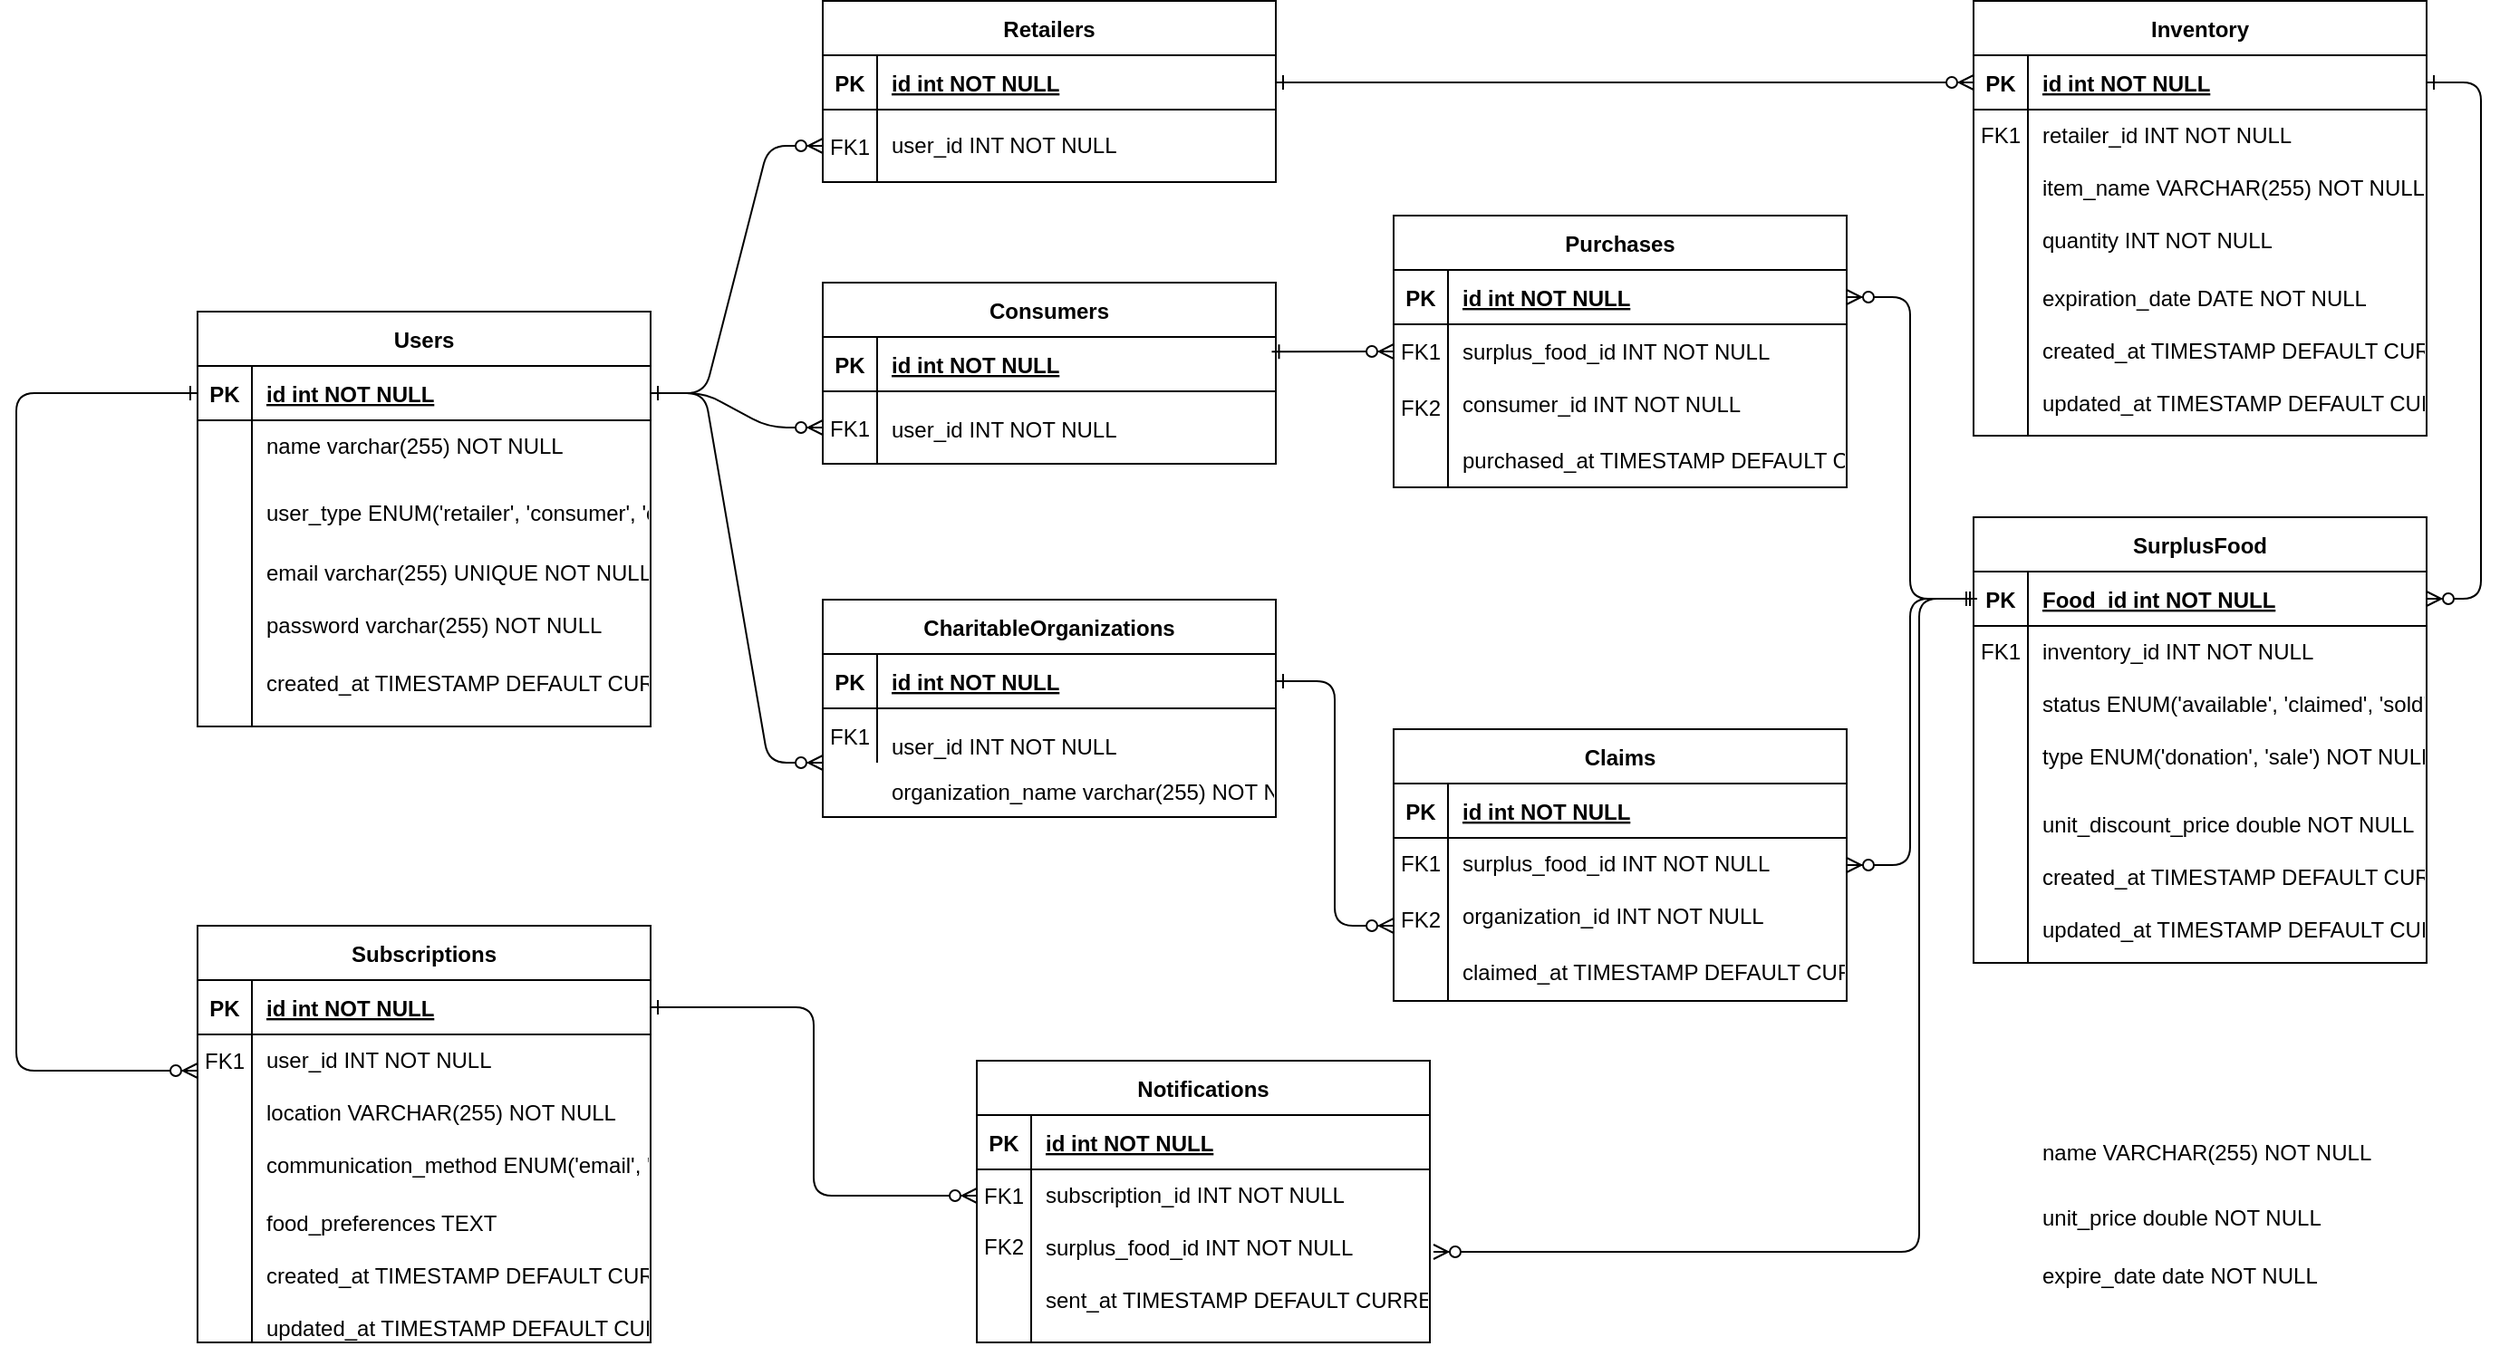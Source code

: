 <mxfile version="24.5.4" type="github">
  <diagram id="R2lEEEUBdFMjLlhIrx00" name="Page-1">
    <mxGraphModel dx="2524" dy="795" grid="1" gridSize="10" guides="1" tooltips="1" connect="1" arrows="1" fold="1" page="1" pageScale="1" pageWidth="850" pageHeight="1100" math="0" shadow="0" extFonts="Permanent Marker^https://fonts.googleapis.com/css?family=Permanent+Marker">
      <root>
        <mxCell id="0" />
        <mxCell id="1" parent="0" />
        <mxCell id="jz6JjWqyUClNuvNcX7Gg-1" value="Users" style="shape=table;startSize=30;container=1;collapsible=1;childLayout=tableLayout;fixedRows=1;rowLines=0;fontStyle=1;align=center;resizeLast=1;" parent="1" vertex="1">
          <mxGeometry x="60" y="411" width="250" height="229" as="geometry" />
        </mxCell>
        <mxCell id="jz6JjWqyUClNuvNcX7Gg-2" value="" style="shape=partialRectangle;collapsible=0;dropTarget=0;pointerEvents=0;fillColor=none;points=[[0,0.5],[1,0.5]];portConstraint=eastwest;top=0;left=0;right=0;bottom=1;" parent="jz6JjWqyUClNuvNcX7Gg-1" vertex="1">
          <mxGeometry y="30" width="250" height="30" as="geometry" />
        </mxCell>
        <mxCell id="jz6JjWqyUClNuvNcX7Gg-3" value="PK" style="shape=partialRectangle;overflow=hidden;connectable=0;fillColor=none;top=0;left=0;bottom=0;right=0;fontStyle=1;" parent="jz6JjWqyUClNuvNcX7Gg-2" vertex="1">
          <mxGeometry width="30" height="30" as="geometry">
            <mxRectangle width="30" height="30" as="alternateBounds" />
          </mxGeometry>
        </mxCell>
        <mxCell id="jz6JjWqyUClNuvNcX7Gg-4" value="id int NOT NULL " style="shape=partialRectangle;overflow=hidden;connectable=0;fillColor=none;top=0;left=0;bottom=0;right=0;align=left;spacingLeft=6;fontStyle=5;" parent="jz6JjWqyUClNuvNcX7Gg-2" vertex="1">
          <mxGeometry x="30" width="220" height="30" as="geometry">
            <mxRectangle width="220" height="30" as="alternateBounds" />
          </mxGeometry>
        </mxCell>
        <mxCell id="jz6JjWqyUClNuvNcX7Gg-5" value="" style="shape=partialRectangle;collapsible=0;dropTarget=0;pointerEvents=0;fillColor=none;points=[[0,0.5],[1,0.5]];portConstraint=eastwest;top=0;left=0;right=0;bottom=0;" parent="jz6JjWqyUClNuvNcX7Gg-1" vertex="1">
          <mxGeometry y="60" width="250" height="169" as="geometry" />
        </mxCell>
        <mxCell id="jz6JjWqyUClNuvNcX7Gg-6" value="" style="shape=partialRectangle;overflow=hidden;connectable=0;fillColor=none;top=0;left=0;bottom=0;right=0;" parent="jz6JjWqyUClNuvNcX7Gg-5" vertex="1">
          <mxGeometry width="30" height="169" as="geometry">
            <mxRectangle width="30" height="169" as="alternateBounds" />
          </mxGeometry>
        </mxCell>
        <mxCell id="jz6JjWqyUClNuvNcX7Gg-7" value="" style="shape=partialRectangle;overflow=hidden;connectable=0;fillColor=none;top=0;left=0;bottom=0;right=0;align=left;spacingLeft=6;" parent="jz6JjWqyUClNuvNcX7Gg-5" vertex="1">
          <mxGeometry x="30" width="220" height="169" as="geometry">
            <mxRectangle width="220" height="169" as="alternateBounds" />
          </mxGeometry>
        </mxCell>
        <mxCell id="jz6JjWqyUClNuvNcX7Gg-8" value="name varchar(255) NOT NULL" style="shape=partialRectangle;overflow=hidden;connectable=0;fillColor=none;top=0;left=0;bottom=0;right=0;align=left;spacingLeft=6;" parent="1" vertex="1">
          <mxGeometry x="90" y="470" width="220" height="29" as="geometry">
            <mxRectangle width="220" height="29" as="alternateBounds" />
          </mxGeometry>
        </mxCell>
        <mxCell id="jz6JjWqyUClNuvNcX7Gg-9" value="email varchar(255) UNIQUE NOT NULL" style="shape=partialRectangle;overflow=hidden;connectable=0;fillColor=none;top=0;left=0;bottom=0;right=0;align=left;spacingLeft=6;" parent="1" vertex="1">
          <mxGeometry x="90" y="540" width="220" height="29" as="geometry">
            <mxRectangle width="220" height="29" as="alternateBounds" />
          </mxGeometry>
        </mxCell>
        <mxCell id="jz6JjWqyUClNuvNcX7Gg-10" value="password varchar(255) NOT NULL" style="shape=partialRectangle;overflow=hidden;connectable=0;fillColor=none;top=0;left=0;bottom=0;right=0;align=left;spacingLeft=6;" parent="1" vertex="1">
          <mxGeometry x="90" y="569" width="220" height="29" as="geometry">
            <mxRectangle width="220" height="29" as="alternateBounds" />
          </mxGeometry>
        </mxCell>
        <mxCell id="jz6JjWqyUClNuvNcX7Gg-11" value="created_at TIMESTAMP DEFAULT CURRENT_TIMESTAMP" style="shape=partialRectangle;overflow=hidden;connectable=0;fillColor=none;top=0;left=0;bottom=0;right=0;align=left;spacingLeft=6;" parent="1" vertex="1">
          <mxGeometry x="90" y="601" width="220" height="29" as="geometry">
            <mxRectangle width="220" height="29" as="alternateBounds" />
          </mxGeometry>
        </mxCell>
        <mxCell id="jz6JjWqyUClNuvNcX7Gg-16" value="Retailers" style="shape=table;startSize=30;container=1;collapsible=1;childLayout=tableLayout;fixedRows=1;rowLines=0;fontStyle=1;align=center;resizeLast=1;" parent="1" vertex="1">
          <mxGeometry x="405" y="239.5" width="250" height="100" as="geometry" />
        </mxCell>
        <mxCell id="jz6JjWqyUClNuvNcX7Gg-17" value="" style="shape=partialRectangle;collapsible=0;dropTarget=0;pointerEvents=0;fillColor=none;points=[[0,0.5],[1,0.5]];portConstraint=eastwest;top=0;left=0;right=0;bottom=1;" parent="jz6JjWqyUClNuvNcX7Gg-16" vertex="1">
          <mxGeometry y="30" width="250" height="30" as="geometry" />
        </mxCell>
        <mxCell id="jz6JjWqyUClNuvNcX7Gg-18" value="PK" style="shape=partialRectangle;overflow=hidden;connectable=0;fillColor=none;top=0;left=0;bottom=0;right=0;fontStyle=1;" parent="jz6JjWqyUClNuvNcX7Gg-17" vertex="1">
          <mxGeometry width="30" height="30" as="geometry">
            <mxRectangle width="30" height="30" as="alternateBounds" />
          </mxGeometry>
        </mxCell>
        <mxCell id="jz6JjWqyUClNuvNcX7Gg-19" value="id int NOT NULL " style="shape=partialRectangle;overflow=hidden;connectable=0;fillColor=none;top=0;left=0;bottom=0;right=0;align=left;spacingLeft=6;fontStyle=5;" parent="jz6JjWqyUClNuvNcX7Gg-17" vertex="1">
          <mxGeometry x="30" width="220" height="30" as="geometry">
            <mxRectangle width="220" height="30" as="alternateBounds" />
          </mxGeometry>
        </mxCell>
        <mxCell id="jz6JjWqyUClNuvNcX7Gg-20" value="" style="shape=partialRectangle;collapsible=0;dropTarget=0;pointerEvents=0;fillColor=none;points=[[0,0.5],[1,0.5]];portConstraint=eastwest;top=0;left=0;right=0;bottom=0;" parent="jz6JjWqyUClNuvNcX7Gg-16" vertex="1">
          <mxGeometry y="60" width="250" height="40" as="geometry" />
        </mxCell>
        <mxCell id="jz6JjWqyUClNuvNcX7Gg-21" value="FK1" style="shape=partialRectangle;overflow=hidden;connectable=0;fillColor=none;top=0;left=0;bottom=0;right=0;" parent="jz6JjWqyUClNuvNcX7Gg-20" vertex="1">
          <mxGeometry width="30" height="40" as="geometry">
            <mxRectangle width="30" height="40" as="alternateBounds" />
          </mxGeometry>
        </mxCell>
        <mxCell id="jz6JjWqyUClNuvNcX7Gg-22" value="" style="shape=partialRectangle;overflow=hidden;connectable=0;fillColor=none;top=0;left=0;bottom=0;right=0;align=left;spacingLeft=6;" parent="jz6JjWqyUClNuvNcX7Gg-20" vertex="1">
          <mxGeometry x="30" width="220" height="40" as="geometry">
            <mxRectangle width="220" height="40" as="alternateBounds" />
          </mxGeometry>
        </mxCell>
        <mxCell id="jz6JjWqyUClNuvNcX7Gg-23" value="user_id INT NOT NULL" style="shape=partialRectangle;overflow=hidden;connectable=0;fillColor=none;top=0;left=0;bottom=0;right=0;align=left;spacingLeft=6;" parent="1" vertex="1">
          <mxGeometry x="435" y="304" width="220" height="29" as="geometry">
            <mxRectangle width="220" height="29" as="alternateBounds" />
          </mxGeometry>
        </mxCell>
        <mxCell id="jz6JjWqyUClNuvNcX7Gg-27" value="" style="edgeStyle=entityRelationEdgeStyle;endArrow=ERzeroToMany;startArrow=ERone;endFill=1;startFill=0;entryX=0;entryY=0.5;entryDx=0;entryDy=0;exitX=1;exitY=0.5;exitDx=0;exitDy=0;" parent="1" source="jz6JjWqyUClNuvNcX7Gg-2" target="jz6JjWqyUClNuvNcX7Gg-20" edge="1">
          <mxGeometry width="100" height="100" relative="1" as="geometry">
            <mxPoint x="310" y="459" as="sourcePoint" />
            <mxPoint x="390" y="500" as="targetPoint" />
          </mxGeometry>
        </mxCell>
        <mxCell id="jz6JjWqyUClNuvNcX7Gg-28" value="Consumers" style="shape=table;startSize=30;container=1;collapsible=1;childLayout=tableLayout;fixedRows=1;rowLines=0;fontStyle=1;align=center;resizeLast=1;" parent="1" vertex="1">
          <mxGeometry x="405" y="395" width="250" height="100" as="geometry" />
        </mxCell>
        <mxCell id="jz6JjWqyUClNuvNcX7Gg-29" value="" style="shape=partialRectangle;collapsible=0;dropTarget=0;pointerEvents=0;fillColor=none;points=[[0,0.5],[1,0.5]];portConstraint=eastwest;top=0;left=0;right=0;bottom=1;" parent="jz6JjWqyUClNuvNcX7Gg-28" vertex="1">
          <mxGeometry y="30" width="250" height="30" as="geometry" />
        </mxCell>
        <mxCell id="jz6JjWqyUClNuvNcX7Gg-30" value="PK" style="shape=partialRectangle;overflow=hidden;connectable=0;fillColor=none;top=0;left=0;bottom=0;right=0;fontStyle=1;" parent="jz6JjWqyUClNuvNcX7Gg-29" vertex="1">
          <mxGeometry width="30" height="30" as="geometry">
            <mxRectangle width="30" height="30" as="alternateBounds" />
          </mxGeometry>
        </mxCell>
        <mxCell id="jz6JjWqyUClNuvNcX7Gg-31" value="id int NOT NULL " style="shape=partialRectangle;overflow=hidden;connectable=0;fillColor=none;top=0;left=0;bottom=0;right=0;align=left;spacingLeft=6;fontStyle=5;" parent="jz6JjWqyUClNuvNcX7Gg-29" vertex="1">
          <mxGeometry x="30" width="220" height="30" as="geometry">
            <mxRectangle width="220" height="30" as="alternateBounds" />
          </mxGeometry>
        </mxCell>
        <mxCell id="jz6JjWqyUClNuvNcX7Gg-32" value="" style="shape=partialRectangle;collapsible=0;dropTarget=0;pointerEvents=0;fillColor=none;points=[[0,0.5],[1,0.5]];portConstraint=eastwest;top=0;left=0;right=0;bottom=0;" parent="jz6JjWqyUClNuvNcX7Gg-28" vertex="1">
          <mxGeometry y="60" width="250" height="40" as="geometry" />
        </mxCell>
        <mxCell id="jz6JjWqyUClNuvNcX7Gg-33" value="FK1" style="shape=partialRectangle;overflow=hidden;connectable=0;fillColor=none;top=0;left=0;bottom=0;right=0;" parent="jz6JjWqyUClNuvNcX7Gg-32" vertex="1">
          <mxGeometry width="30" height="40" as="geometry">
            <mxRectangle width="30" height="40" as="alternateBounds" />
          </mxGeometry>
        </mxCell>
        <mxCell id="jz6JjWqyUClNuvNcX7Gg-34" value="" style="shape=partialRectangle;overflow=hidden;connectable=0;fillColor=none;top=0;left=0;bottom=0;right=0;align=left;spacingLeft=6;" parent="jz6JjWqyUClNuvNcX7Gg-32" vertex="1">
          <mxGeometry x="30" width="220" height="40" as="geometry">
            <mxRectangle width="220" height="40" as="alternateBounds" />
          </mxGeometry>
        </mxCell>
        <mxCell id="jz6JjWqyUClNuvNcX7Gg-35" value="user_id INT NOT NULL" style="shape=partialRectangle;overflow=hidden;connectable=0;fillColor=none;top=0;left=0;bottom=0;right=0;align=left;spacingLeft=6;" parent="1" vertex="1">
          <mxGeometry x="435" y="461" width="220" height="29" as="geometry">
            <mxRectangle width="220" height="29" as="alternateBounds" />
          </mxGeometry>
        </mxCell>
        <mxCell id="jz6JjWqyUClNuvNcX7Gg-36" value="" style="edgeStyle=entityRelationEdgeStyle;endArrow=ERzeroToMany;startArrow=ERone;endFill=1;startFill=0;entryX=0;entryY=0.5;entryDx=0;entryDy=0;exitX=1;exitY=0.5;exitDx=0;exitDy=0;" parent="1" source="jz6JjWqyUClNuvNcX7Gg-2" target="jz6JjWqyUClNuvNcX7Gg-32" edge="1">
          <mxGeometry width="100" height="100" relative="1" as="geometry">
            <mxPoint x="310" y="460" as="sourcePoint" />
            <mxPoint x="415" y="401" as="targetPoint" />
          </mxGeometry>
        </mxCell>
        <mxCell id="jz6JjWqyUClNuvNcX7Gg-37" value="CharitableOrganizations" style="shape=table;startSize=30;container=1;collapsible=1;childLayout=tableLayout;fixedRows=1;rowLines=0;fontStyle=1;align=center;resizeLast=1;" parent="1" vertex="1">
          <mxGeometry x="405" y="570" width="250" height="120" as="geometry" />
        </mxCell>
        <mxCell id="jz6JjWqyUClNuvNcX7Gg-38" value="" style="shape=partialRectangle;collapsible=0;dropTarget=0;pointerEvents=0;fillColor=none;points=[[0,0.5],[1,0.5]];portConstraint=eastwest;top=0;left=0;right=0;bottom=1;" parent="jz6JjWqyUClNuvNcX7Gg-37" vertex="1">
          <mxGeometry y="30" width="250" height="30" as="geometry" />
        </mxCell>
        <mxCell id="jz6JjWqyUClNuvNcX7Gg-39" value="PK" style="shape=partialRectangle;overflow=hidden;connectable=0;fillColor=none;top=0;left=0;bottom=0;right=0;fontStyle=1;" parent="jz6JjWqyUClNuvNcX7Gg-38" vertex="1">
          <mxGeometry width="30" height="30" as="geometry">
            <mxRectangle width="30" height="30" as="alternateBounds" />
          </mxGeometry>
        </mxCell>
        <mxCell id="jz6JjWqyUClNuvNcX7Gg-40" value="id int NOT NULL " style="shape=partialRectangle;overflow=hidden;connectable=0;fillColor=none;top=0;left=0;bottom=0;right=0;align=left;spacingLeft=6;fontStyle=5;" parent="jz6JjWqyUClNuvNcX7Gg-38" vertex="1">
          <mxGeometry x="30" width="220" height="30" as="geometry">
            <mxRectangle width="220" height="30" as="alternateBounds" />
          </mxGeometry>
        </mxCell>
        <mxCell id="jz6JjWqyUClNuvNcX7Gg-41" value="" style="shape=partialRectangle;collapsible=0;dropTarget=0;pointerEvents=0;fillColor=none;points=[[0,0.5],[1,0.5]];portConstraint=eastwest;top=0;left=0;right=0;bottom=0;" parent="jz6JjWqyUClNuvNcX7Gg-37" vertex="1">
          <mxGeometry y="60" width="250" height="30" as="geometry" />
        </mxCell>
        <mxCell id="jz6JjWqyUClNuvNcX7Gg-42" value="FK1" style="shape=partialRectangle;overflow=hidden;connectable=0;fillColor=none;top=0;left=0;bottom=0;right=0;" parent="jz6JjWqyUClNuvNcX7Gg-41" vertex="1">
          <mxGeometry width="30" height="30" as="geometry">
            <mxRectangle width="30" height="30" as="alternateBounds" />
          </mxGeometry>
        </mxCell>
        <mxCell id="jz6JjWqyUClNuvNcX7Gg-43" value="" style="shape=partialRectangle;overflow=hidden;connectable=0;fillColor=none;top=0;left=0;bottom=0;right=0;align=left;spacingLeft=6;" parent="jz6JjWqyUClNuvNcX7Gg-41" vertex="1">
          <mxGeometry x="30" width="220" height="30" as="geometry">
            <mxRectangle width="220" height="30" as="alternateBounds" />
          </mxGeometry>
        </mxCell>
        <mxCell id="jz6JjWqyUClNuvNcX7Gg-44" value="user_id INT NOT NULL" style="shape=partialRectangle;overflow=hidden;connectable=0;fillColor=none;top=0;left=0;bottom=0;right=0;align=left;spacingLeft=6;" parent="1" vertex="1">
          <mxGeometry x="435" y="636" width="220" height="29" as="geometry">
            <mxRectangle width="220" height="29" as="alternateBounds" />
          </mxGeometry>
        </mxCell>
        <mxCell id="jz6JjWqyUClNuvNcX7Gg-49" value="organization_name varchar(255) NOT NULL" style="shape=partialRectangle;overflow=hidden;connectable=0;fillColor=none;top=0;left=0;bottom=0;right=0;align=left;spacingLeft=6;" parent="1" vertex="1">
          <mxGeometry x="435" y="661" width="220" height="29" as="geometry">
            <mxRectangle width="220" height="29" as="alternateBounds" />
          </mxGeometry>
        </mxCell>
        <mxCell id="jz6JjWqyUClNuvNcX7Gg-50" value="" style="edgeStyle=entityRelationEdgeStyle;endArrow=ERzeroToMany;startArrow=ERone;endFill=1;startFill=0;entryX=0;entryY=0.75;entryDx=0;entryDy=0;exitX=1;exitY=0.5;exitDx=0;exitDy=0;" parent="1" source="jz6JjWqyUClNuvNcX7Gg-2" target="jz6JjWqyUClNuvNcX7Gg-37" edge="1">
          <mxGeometry width="100" height="100" relative="1" as="geometry">
            <mxPoint x="320" y="470" as="sourcePoint" />
            <mxPoint x="415" y="530" as="targetPoint" />
          </mxGeometry>
        </mxCell>
        <mxCell id="jz6JjWqyUClNuvNcX7Gg-51" value="Inventory" style="shape=table;startSize=30;container=1;collapsible=1;childLayout=tableLayout;fixedRows=1;rowLines=0;fontStyle=1;align=center;resizeLast=1;" parent="1" vertex="1">
          <mxGeometry x="1040" y="239.5" width="250" height="240" as="geometry" />
        </mxCell>
        <mxCell id="jz6JjWqyUClNuvNcX7Gg-52" value="" style="shape=partialRectangle;collapsible=0;dropTarget=0;pointerEvents=0;fillColor=none;points=[[0,0.5],[1,0.5]];portConstraint=eastwest;top=0;left=0;right=0;bottom=1;" parent="jz6JjWqyUClNuvNcX7Gg-51" vertex="1">
          <mxGeometry y="30" width="250" height="30" as="geometry" />
        </mxCell>
        <mxCell id="jz6JjWqyUClNuvNcX7Gg-53" value="PK" style="shape=partialRectangle;overflow=hidden;connectable=0;fillColor=none;top=0;left=0;bottom=0;right=0;fontStyle=1;" parent="jz6JjWqyUClNuvNcX7Gg-52" vertex="1">
          <mxGeometry width="30" height="30" as="geometry">
            <mxRectangle width="30" height="30" as="alternateBounds" />
          </mxGeometry>
        </mxCell>
        <mxCell id="jz6JjWqyUClNuvNcX7Gg-54" value="id int NOT NULL " style="shape=partialRectangle;overflow=hidden;connectable=0;fillColor=none;top=0;left=0;bottom=0;right=0;align=left;spacingLeft=6;fontStyle=5;" parent="jz6JjWqyUClNuvNcX7Gg-52" vertex="1">
          <mxGeometry x="30" width="220" height="30" as="geometry">
            <mxRectangle width="220" height="30" as="alternateBounds" />
          </mxGeometry>
        </mxCell>
        <mxCell id="jz6JjWqyUClNuvNcX7Gg-55" value="" style="shape=partialRectangle;collapsible=0;dropTarget=0;pointerEvents=0;fillColor=none;points=[[0,0.5],[1,0.5]];portConstraint=eastwest;top=0;left=0;right=0;bottom=0;" parent="jz6JjWqyUClNuvNcX7Gg-51" vertex="1">
          <mxGeometry y="60" width="250" height="180" as="geometry" />
        </mxCell>
        <mxCell id="jz6JjWqyUClNuvNcX7Gg-56" value="" style="shape=partialRectangle;overflow=hidden;connectable=0;fillColor=none;top=0;left=0;bottom=0;right=0;" parent="jz6JjWqyUClNuvNcX7Gg-55" vertex="1">
          <mxGeometry width="30" height="180" as="geometry">
            <mxRectangle width="30" height="180" as="alternateBounds" />
          </mxGeometry>
        </mxCell>
        <mxCell id="jz6JjWqyUClNuvNcX7Gg-57" value="" style="shape=partialRectangle;overflow=hidden;connectable=0;fillColor=none;top=0;left=0;bottom=0;right=0;align=left;spacingLeft=6;" parent="jz6JjWqyUClNuvNcX7Gg-55" vertex="1">
          <mxGeometry x="30" width="220" height="180" as="geometry">
            <mxRectangle width="220" height="180" as="alternateBounds" />
          </mxGeometry>
        </mxCell>
        <mxCell id="jz6JjWqyUClNuvNcX7Gg-58" value="retailer_id INT NOT NULL" style="shape=partialRectangle;overflow=hidden;connectable=0;fillColor=none;top=0;left=0;bottom=0;right=0;align=left;spacingLeft=6;" parent="1" vertex="1">
          <mxGeometry x="1070" y="298.5" width="220" height="29" as="geometry">
            <mxRectangle width="220" height="29" as="alternateBounds" />
          </mxGeometry>
        </mxCell>
        <mxCell id="jz6JjWqyUClNuvNcX7Gg-59" value="item_name VARCHAR(255) NOT NULL" style="shape=partialRectangle;overflow=hidden;connectable=0;fillColor=none;top=0;left=0;bottom=0;right=0;align=left;spacingLeft=6;" parent="1" vertex="1">
          <mxGeometry x="1070" y="327.5" width="220" height="29" as="geometry">
            <mxRectangle width="220" height="29" as="alternateBounds" />
          </mxGeometry>
        </mxCell>
        <mxCell id="jz6JjWqyUClNuvNcX7Gg-60" value="quantity INT NOT NULL" style="shape=partialRectangle;overflow=hidden;connectable=0;fillColor=none;top=0;left=0;bottom=0;right=0;align=left;spacingLeft=6;" parent="1" vertex="1">
          <mxGeometry x="1070" y="356.5" width="220" height="29" as="geometry">
            <mxRectangle width="220" height="29" as="alternateBounds" />
          </mxGeometry>
        </mxCell>
        <mxCell id="jz6JjWqyUClNuvNcX7Gg-61" value="expiration_date DATE NOT NULL" style="shape=partialRectangle;overflow=hidden;connectable=0;fillColor=none;top=0;left=0;bottom=0;right=0;align=left;spacingLeft=6;" parent="1" vertex="1">
          <mxGeometry x="1070" y="388.5" width="220" height="29" as="geometry">
            <mxRectangle width="220" height="29" as="alternateBounds" />
          </mxGeometry>
        </mxCell>
        <mxCell id="jz6JjWqyUClNuvNcX7Gg-62" value="FK1" style="shape=partialRectangle;overflow=hidden;connectable=0;fillColor=none;top=0;left=0;bottom=0;right=0;" parent="1" vertex="1">
          <mxGeometry x="1040" y="293" width="30" height="40" as="geometry">
            <mxRectangle width="30" height="40" as="alternateBounds" />
          </mxGeometry>
        </mxCell>
        <mxCell id="jz6JjWqyUClNuvNcX7Gg-63" value="" style="edgeStyle=elbowEdgeStyle;endArrow=ERzeroToMany;startArrow=ERone;endFill=1;startFill=0;exitX=1;exitY=0.5;exitDx=0;exitDy=0;entryX=0;entryY=0.5;entryDx=0;entryDy=0;" parent="1" source="jz6JjWqyUClNuvNcX7Gg-17" target="jz6JjWqyUClNuvNcX7Gg-52" edge="1">
          <mxGeometry width="100" height="100" relative="1" as="geometry">
            <mxPoint x="650" y="424" as="sourcePoint" />
            <mxPoint x="770" y="320" as="targetPoint" />
          </mxGeometry>
        </mxCell>
        <mxCell id="jz6JjWqyUClNuvNcX7Gg-65" value="created_at TIMESTAMP DEFAULT CURRENT_TIMESTAMP" style="shape=partialRectangle;overflow=hidden;connectable=0;fillColor=none;top=0;left=0;bottom=0;right=0;align=left;spacingLeft=6;" parent="1" vertex="1">
          <mxGeometry x="1070" y="417.5" width="220" height="29" as="geometry">
            <mxRectangle width="220" height="29" as="alternateBounds" />
          </mxGeometry>
        </mxCell>
        <mxCell id="jz6JjWqyUClNuvNcX7Gg-66" value="updated_at TIMESTAMP DEFAULT CURRENT_TIMESTAMP" style="shape=partialRectangle;overflow=hidden;connectable=0;fillColor=none;top=0;left=0;bottom=0;right=0;align=left;spacingLeft=6;" parent="1" vertex="1">
          <mxGeometry x="1070" y="446.5" width="220" height="29" as="geometry">
            <mxRectangle width="220" height="29" as="alternateBounds" />
          </mxGeometry>
        </mxCell>
        <mxCell id="jz6JjWqyUClNuvNcX7Gg-67" value="SurplusFood" style="shape=table;startSize=30;container=1;collapsible=1;childLayout=tableLayout;fixedRows=1;rowLines=0;fontStyle=1;align=center;resizeLast=1;" parent="1" vertex="1">
          <mxGeometry x="1040" y="524.5" width="250" height="246" as="geometry" />
        </mxCell>
        <mxCell id="jz6JjWqyUClNuvNcX7Gg-68" value="" style="shape=partialRectangle;collapsible=0;dropTarget=0;pointerEvents=0;fillColor=none;points=[[0,0.5],[1,0.5]];portConstraint=eastwest;top=0;left=0;right=0;bottom=1;" parent="jz6JjWqyUClNuvNcX7Gg-67" vertex="1">
          <mxGeometry y="30" width="250" height="30" as="geometry" />
        </mxCell>
        <mxCell id="jz6JjWqyUClNuvNcX7Gg-69" value="PK" style="shape=partialRectangle;overflow=hidden;connectable=0;fillColor=none;top=0;left=0;bottom=0;right=0;fontStyle=1;" parent="jz6JjWqyUClNuvNcX7Gg-68" vertex="1">
          <mxGeometry width="30" height="30" as="geometry">
            <mxRectangle width="30" height="30" as="alternateBounds" />
          </mxGeometry>
        </mxCell>
        <mxCell id="jz6JjWqyUClNuvNcX7Gg-70" value="Food_id int NOT NULL" style="shape=partialRectangle;overflow=hidden;connectable=0;fillColor=none;top=0;left=0;bottom=0;right=0;align=left;spacingLeft=6;fontStyle=5;" parent="jz6JjWqyUClNuvNcX7Gg-68" vertex="1">
          <mxGeometry x="30" width="220" height="30" as="geometry">
            <mxRectangle width="220" height="30" as="alternateBounds" />
          </mxGeometry>
        </mxCell>
        <mxCell id="jz6JjWqyUClNuvNcX7Gg-71" value="" style="shape=partialRectangle;collapsible=0;dropTarget=0;pointerEvents=0;fillColor=none;points=[[0,0.5],[1,0.5]];portConstraint=eastwest;top=0;left=0;right=0;bottom=0;" parent="jz6JjWqyUClNuvNcX7Gg-67" vertex="1">
          <mxGeometry y="60" width="250" height="186" as="geometry" />
        </mxCell>
        <mxCell id="jz6JjWqyUClNuvNcX7Gg-72" value="" style="shape=partialRectangle;overflow=hidden;connectable=0;fillColor=none;top=0;left=0;bottom=0;right=0;" parent="jz6JjWqyUClNuvNcX7Gg-71" vertex="1">
          <mxGeometry width="30" height="186" as="geometry">
            <mxRectangle width="30" height="186" as="alternateBounds" />
          </mxGeometry>
        </mxCell>
        <mxCell id="jz6JjWqyUClNuvNcX7Gg-73" value="" style="shape=partialRectangle;overflow=hidden;connectable=0;fillColor=none;top=0;left=0;bottom=0;right=0;align=left;spacingLeft=6;" parent="jz6JjWqyUClNuvNcX7Gg-71" vertex="1">
          <mxGeometry x="30" width="220" height="186" as="geometry">
            <mxRectangle width="220" height="186" as="alternateBounds" />
          </mxGeometry>
        </mxCell>
        <mxCell id="jz6JjWqyUClNuvNcX7Gg-74" value="inventory_id INT NOT NULL" style="shape=partialRectangle;overflow=hidden;connectable=0;fillColor=none;top=0;left=0;bottom=0;right=0;align=left;spacingLeft=6;" parent="1" vertex="1">
          <mxGeometry x="1070" y="583.5" width="220" height="29" as="geometry">
            <mxRectangle width="220" height="29" as="alternateBounds" />
          </mxGeometry>
        </mxCell>
        <mxCell id="jz6JjWqyUClNuvNcX7Gg-75" value="status ENUM(&#39;available&#39;, &#39;claimed&#39;, &#39;sold&#39;) DEFAULT &#39;available&#39;" style="shape=partialRectangle;overflow=hidden;connectable=0;fillColor=none;top=0;left=0;bottom=0;right=0;align=left;spacingLeft=6;" parent="1" vertex="1">
          <mxGeometry x="1070" y="612.5" width="220" height="29" as="geometry">
            <mxRectangle width="220" height="29" as="alternateBounds" />
          </mxGeometry>
        </mxCell>
        <mxCell id="jz6JjWqyUClNuvNcX7Gg-76" value="type ENUM(&#39;donation&#39;, &#39;sale&#39;) NOT NULL" style="shape=partialRectangle;overflow=hidden;connectable=0;fillColor=none;top=0;left=0;bottom=0;right=0;align=left;spacingLeft=6;" parent="1" vertex="1">
          <mxGeometry x="1070" y="641.5" width="220" height="29" as="geometry">
            <mxRectangle width="220" height="29" as="alternateBounds" />
          </mxGeometry>
        </mxCell>
        <mxCell id="jz6JjWqyUClNuvNcX7Gg-78" value="FK1" style="shape=partialRectangle;overflow=hidden;connectable=0;fillColor=none;top=0;left=0;bottom=0;right=0;" parent="1" vertex="1">
          <mxGeometry x="1040" y="578" width="30" height="40" as="geometry">
            <mxRectangle width="30" height="40" as="alternateBounds" />
          </mxGeometry>
        </mxCell>
        <mxCell id="jz6JjWqyUClNuvNcX7Gg-79" value="created_at TIMESTAMP DEFAULT CURRENT_TIMESTAMP" style="shape=partialRectangle;overflow=hidden;connectable=0;fillColor=none;top=0;left=0;bottom=0;right=0;align=left;spacingLeft=6;" parent="1" vertex="1">
          <mxGeometry x="1070" y="708" width="220" height="29" as="geometry">
            <mxRectangle width="220" height="29" as="alternateBounds" />
          </mxGeometry>
        </mxCell>
        <mxCell id="jz6JjWqyUClNuvNcX7Gg-80" value="updated_at TIMESTAMP DEFAULT CURRENT_TIMESTAMP" style="shape=partialRectangle;overflow=hidden;connectable=0;fillColor=none;top=0;left=0;bottom=0;right=0;align=left;spacingLeft=6;" parent="1" vertex="1">
          <mxGeometry x="1070" y="737" width="220" height="29" as="geometry">
            <mxRectangle width="220" height="29" as="alternateBounds" />
          </mxGeometry>
        </mxCell>
        <mxCell id="jz6JjWqyUClNuvNcX7Gg-81" value="" style="edgeStyle=entityRelationEdgeStyle;endArrow=ERzeroToMany;startArrow=ERone;endFill=1;startFill=0;exitX=1;exitY=0.5;exitDx=0;exitDy=0;entryX=1;entryY=0.5;entryDx=0;entryDy=0;" parent="1" source="jz6JjWqyUClNuvNcX7Gg-52" target="jz6JjWqyUClNuvNcX7Gg-68" edge="1">
          <mxGeometry width="100" height="100" relative="1" as="geometry">
            <mxPoint x="1310" y="436.5" as="sourcePoint" />
            <mxPoint x="1430" y="589.5" as="targetPoint" />
            <Array as="points">
              <mxPoint x="1465" y="460.5" />
              <mxPoint x="1320" y="499.5" />
              <mxPoint x="1430" y="389.5" />
              <mxPoint x="1460" y="449.5" />
            </Array>
          </mxGeometry>
        </mxCell>
        <mxCell id="jz6JjWqyUClNuvNcX7Gg-82" value="Claims" style="shape=table;startSize=30;container=1;collapsible=1;childLayout=tableLayout;fixedRows=1;rowLines=0;fontStyle=1;align=center;resizeLast=1;" parent="1" vertex="1">
          <mxGeometry x="720" y="641.5" width="250" height="150" as="geometry" />
        </mxCell>
        <mxCell id="jz6JjWqyUClNuvNcX7Gg-83" value="" style="shape=partialRectangle;collapsible=0;dropTarget=0;pointerEvents=0;fillColor=none;points=[[0,0.5],[1,0.5]];portConstraint=eastwest;top=0;left=0;right=0;bottom=1;" parent="jz6JjWqyUClNuvNcX7Gg-82" vertex="1">
          <mxGeometry y="30" width="250" height="30" as="geometry" />
        </mxCell>
        <mxCell id="jz6JjWqyUClNuvNcX7Gg-84" value="PK" style="shape=partialRectangle;overflow=hidden;connectable=0;fillColor=none;top=0;left=0;bottom=0;right=0;fontStyle=1;" parent="jz6JjWqyUClNuvNcX7Gg-83" vertex="1">
          <mxGeometry width="30" height="30" as="geometry">
            <mxRectangle width="30" height="30" as="alternateBounds" />
          </mxGeometry>
        </mxCell>
        <mxCell id="jz6JjWqyUClNuvNcX7Gg-85" value="id int NOT NULL " style="shape=partialRectangle;overflow=hidden;connectable=0;fillColor=none;top=0;left=0;bottom=0;right=0;align=left;spacingLeft=6;fontStyle=5;" parent="jz6JjWqyUClNuvNcX7Gg-83" vertex="1">
          <mxGeometry x="30" width="220" height="30" as="geometry">
            <mxRectangle width="220" height="30" as="alternateBounds" />
          </mxGeometry>
        </mxCell>
        <mxCell id="jz6JjWqyUClNuvNcX7Gg-86" value="" style="shape=partialRectangle;collapsible=0;dropTarget=0;pointerEvents=0;fillColor=none;points=[[0,0.5],[1,0.5]];portConstraint=eastwest;top=0;left=0;right=0;bottom=0;" parent="jz6JjWqyUClNuvNcX7Gg-82" vertex="1">
          <mxGeometry y="60" width="250" height="90" as="geometry" />
        </mxCell>
        <mxCell id="jz6JjWqyUClNuvNcX7Gg-87" value="" style="shape=partialRectangle;overflow=hidden;connectable=0;fillColor=none;top=0;left=0;bottom=0;right=0;" parent="jz6JjWqyUClNuvNcX7Gg-86" vertex="1">
          <mxGeometry width="30" height="90" as="geometry">
            <mxRectangle width="30" height="90" as="alternateBounds" />
          </mxGeometry>
        </mxCell>
        <mxCell id="jz6JjWqyUClNuvNcX7Gg-88" value="" style="shape=partialRectangle;overflow=hidden;connectable=0;fillColor=none;top=0;left=0;bottom=0;right=0;align=left;spacingLeft=6;" parent="jz6JjWqyUClNuvNcX7Gg-86" vertex="1">
          <mxGeometry x="30" width="220" height="90" as="geometry">
            <mxRectangle width="220" height="90" as="alternateBounds" />
          </mxGeometry>
        </mxCell>
        <mxCell id="jz6JjWqyUClNuvNcX7Gg-89" value="surplus_food_id INT NOT NULL" style="shape=partialRectangle;overflow=hidden;connectable=0;fillColor=none;top=0;left=0;bottom=0;right=0;align=left;spacingLeft=6;" parent="1" vertex="1">
          <mxGeometry x="750" y="700.5" width="220" height="29" as="geometry">
            <mxRectangle width="220" height="29" as="alternateBounds" />
          </mxGeometry>
        </mxCell>
        <mxCell id="jz6JjWqyUClNuvNcX7Gg-92" value="FK1" style="shape=partialRectangle;overflow=hidden;connectable=0;fillColor=none;top=0;left=0;bottom=0;right=0;" parent="1" vertex="1">
          <mxGeometry x="720" y="695" width="30" height="40" as="geometry">
            <mxRectangle width="30" height="40" as="alternateBounds" />
          </mxGeometry>
        </mxCell>
        <mxCell id="jz6JjWqyUClNuvNcX7Gg-93" value="claimed_at TIMESTAMP DEFAULT CURRENT_TIMESTAMP" style="shape=partialRectangle;overflow=hidden;connectable=0;fillColor=none;top=0;left=0;bottom=0;right=0;align=left;spacingLeft=6;" parent="1" vertex="1">
          <mxGeometry x="750" y="760.5" width="220" height="29" as="geometry">
            <mxRectangle width="220" height="29" as="alternateBounds" />
          </mxGeometry>
        </mxCell>
        <mxCell id="jz6JjWqyUClNuvNcX7Gg-95" value="organization_id INT NOT NULL" style="shape=partialRectangle;overflow=hidden;connectable=0;fillColor=none;top=0;left=0;bottom=0;right=0;align=left;spacingLeft=6;" parent="1" vertex="1">
          <mxGeometry x="750" y="729.5" width="220" height="29" as="geometry">
            <mxRectangle width="220" height="29" as="alternateBounds" />
          </mxGeometry>
        </mxCell>
        <mxCell id="jz6JjWqyUClNuvNcX7Gg-96" value="FK2" style="shape=partialRectangle;overflow=hidden;connectable=0;fillColor=none;top=0;left=0;bottom=0;right=0;" parent="1" vertex="1">
          <mxGeometry x="720" y="726" width="30" height="40" as="geometry">
            <mxRectangle width="30" height="40" as="alternateBounds" />
          </mxGeometry>
        </mxCell>
        <mxCell id="jz6JjWqyUClNuvNcX7Gg-97" value="Purchases" style="shape=table;startSize=30;container=1;collapsible=1;childLayout=tableLayout;fixedRows=1;rowLines=0;fontStyle=1;align=center;resizeLast=1;" parent="1" vertex="1">
          <mxGeometry x="720" y="358" width="250" height="150" as="geometry" />
        </mxCell>
        <mxCell id="jz6JjWqyUClNuvNcX7Gg-98" value="" style="shape=partialRectangle;collapsible=0;dropTarget=0;pointerEvents=0;fillColor=none;points=[[0,0.5],[1,0.5]];portConstraint=eastwest;top=0;left=0;right=0;bottom=1;" parent="jz6JjWqyUClNuvNcX7Gg-97" vertex="1">
          <mxGeometry y="30" width="250" height="30" as="geometry" />
        </mxCell>
        <mxCell id="jz6JjWqyUClNuvNcX7Gg-99" value="PK" style="shape=partialRectangle;overflow=hidden;connectable=0;fillColor=none;top=0;left=0;bottom=0;right=0;fontStyle=1;" parent="jz6JjWqyUClNuvNcX7Gg-98" vertex="1">
          <mxGeometry width="30" height="30" as="geometry">
            <mxRectangle width="30" height="30" as="alternateBounds" />
          </mxGeometry>
        </mxCell>
        <mxCell id="jz6JjWqyUClNuvNcX7Gg-100" value="id int NOT NULL " style="shape=partialRectangle;overflow=hidden;connectable=0;fillColor=none;top=0;left=0;bottom=0;right=0;align=left;spacingLeft=6;fontStyle=5;" parent="jz6JjWqyUClNuvNcX7Gg-98" vertex="1">
          <mxGeometry x="30" width="220" height="30" as="geometry">
            <mxRectangle width="220" height="30" as="alternateBounds" />
          </mxGeometry>
        </mxCell>
        <mxCell id="jz6JjWqyUClNuvNcX7Gg-101" value="" style="shape=partialRectangle;collapsible=0;dropTarget=0;pointerEvents=0;fillColor=none;points=[[0,0.5],[1,0.5]];portConstraint=eastwest;top=0;left=0;right=0;bottom=0;" parent="jz6JjWqyUClNuvNcX7Gg-97" vertex="1">
          <mxGeometry y="60" width="250" height="90" as="geometry" />
        </mxCell>
        <mxCell id="jz6JjWqyUClNuvNcX7Gg-102" value="" style="shape=partialRectangle;overflow=hidden;connectable=0;fillColor=none;top=0;left=0;bottom=0;right=0;" parent="jz6JjWqyUClNuvNcX7Gg-101" vertex="1">
          <mxGeometry width="30" height="90" as="geometry">
            <mxRectangle width="30" height="90" as="alternateBounds" />
          </mxGeometry>
        </mxCell>
        <mxCell id="jz6JjWqyUClNuvNcX7Gg-103" value="" style="shape=partialRectangle;overflow=hidden;connectable=0;fillColor=none;top=0;left=0;bottom=0;right=0;align=left;spacingLeft=6;" parent="jz6JjWqyUClNuvNcX7Gg-101" vertex="1">
          <mxGeometry x="30" width="220" height="90" as="geometry">
            <mxRectangle width="220" height="90" as="alternateBounds" />
          </mxGeometry>
        </mxCell>
        <mxCell id="jz6JjWqyUClNuvNcX7Gg-104" value="surplus_food_id INT NOT NULL" style="shape=partialRectangle;overflow=hidden;connectable=0;fillColor=none;top=0;left=0;bottom=0;right=0;align=left;spacingLeft=6;" parent="1" vertex="1">
          <mxGeometry x="750" y="418" width="220" height="29" as="geometry">
            <mxRectangle width="220" height="29" as="alternateBounds" />
          </mxGeometry>
        </mxCell>
        <mxCell id="jz6JjWqyUClNuvNcX7Gg-105" value="FK1" style="shape=partialRectangle;overflow=hidden;connectable=0;fillColor=none;top=0;left=0;bottom=0;right=0;" parent="1" vertex="1">
          <mxGeometry x="720" y="412.5" width="30" height="40" as="geometry">
            <mxRectangle width="30" height="40" as="alternateBounds" />
          </mxGeometry>
        </mxCell>
        <mxCell id="jz6JjWqyUClNuvNcX7Gg-106" value="purchased_at TIMESTAMP DEFAULT CURRENT_TIMESTAMP" style="shape=partialRectangle;overflow=hidden;connectable=0;fillColor=none;top=0;left=0;bottom=0;right=0;align=left;spacingLeft=6;" parent="1" vertex="1">
          <mxGeometry x="750" y="478" width="220" height="29" as="geometry">
            <mxRectangle width="220" height="29" as="alternateBounds" />
          </mxGeometry>
        </mxCell>
        <mxCell id="jz6JjWqyUClNuvNcX7Gg-107" value="consumer_id INT NOT NULL" style="shape=partialRectangle;overflow=hidden;connectable=0;fillColor=none;top=0;left=0;bottom=0;right=0;align=left;spacingLeft=6;" parent="1" vertex="1">
          <mxGeometry x="750" y="447" width="220" height="29" as="geometry">
            <mxRectangle width="220" height="29" as="alternateBounds" />
          </mxGeometry>
        </mxCell>
        <mxCell id="jz6JjWqyUClNuvNcX7Gg-108" value="FK2" style="shape=partialRectangle;overflow=hidden;connectable=0;fillColor=none;top=0;left=0;bottom=0;right=0;" parent="1" vertex="1">
          <mxGeometry x="720" y="443.5" width="30" height="40" as="geometry">
            <mxRectangle width="30" height="40" as="alternateBounds" />
          </mxGeometry>
        </mxCell>
        <mxCell id="jz6JjWqyUClNuvNcX7Gg-109" value="" style="edgeStyle=elbowEdgeStyle;endArrow=ERzeroToMany;startArrow=ERone;endFill=1;startFill=0;exitX=1;exitY=0.5;exitDx=0;exitDy=0;" parent="1" source="jz6JjWqyUClNuvNcX7Gg-38" edge="1">
          <mxGeometry width="100" height="100" relative="1" as="geometry">
            <mxPoint x="645" y="735" as="sourcePoint" />
            <mxPoint x="720" y="750" as="targetPoint" />
          </mxGeometry>
        </mxCell>
        <mxCell id="jz6JjWqyUClNuvNcX7Gg-110" value="" style="endArrow=ERzeroToMany;startArrow=ERone;endFill=1;startFill=0;exitX=0.991;exitY=0.27;exitDx=0;exitDy=0;exitPerimeter=0;entryX=0;entryY=0.5;entryDx=0;entryDy=0;" parent="1" source="jz6JjWqyUClNuvNcX7Gg-29" target="jz6JjWqyUClNuvNcX7Gg-97" edge="1">
          <mxGeometry width="100" height="100" relative="1" as="geometry">
            <mxPoint x="667.5" y="396.5" as="sourcePoint" />
            <mxPoint x="720" y="490" as="targetPoint" />
          </mxGeometry>
        </mxCell>
        <mxCell id="jz6JjWqyUClNuvNcX7Gg-111" value="" style="edgeStyle=elbowEdgeStyle;endArrow=ERzeroToMany;startArrow=ERone;endFill=1;startFill=0;exitX=0;exitY=0.5;exitDx=0;exitDy=0;entryX=1;entryY=0.5;entryDx=0;entryDy=0;" parent="1" source="jz6JjWqyUClNuvNcX7Gg-68" target="jz6JjWqyUClNuvNcX7Gg-98" edge="1">
          <mxGeometry width="100" height="100" relative="1" as="geometry">
            <mxPoint x="1070" y="699.5" as="sourcePoint" />
            <mxPoint x="970" y="520" as="targetPoint" />
          </mxGeometry>
        </mxCell>
        <mxCell id="jz6JjWqyUClNuvNcX7Gg-112" value="" style="edgeStyle=elbowEdgeStyle;endArrow=ERzeroToMany;startArrow=ERone;endFill=1;startFill=0;exitX=0;exitY=0.5;exitDx=0;exitDy=0;entryX=1;entryY=0.5;entryDx=0;entryDy=0;" parent="1" source="jz6JjWqyUClNuvNcX7Gg-68" target="jz6JjWqyUClNuvNcX7Gg-82" edge="1">
          <mxGeometry width="100" height="100" relative="1" as="geometry">
            <mxPoint x="1050" y="758.5" as="sourcePoint" />
            <mxPoint x="980" y="708.5" as="targetPoint" />
          </mxGeometry>
        </mxCell>
        <mxCell id="jz6JjWqyUClNuvNcX7Gg-113" value="Subscriptions" style="shape=table;startSize=30;container=1;collapsible=1;childLayout=tableLayout;fixedRows=1;rowLines=0;fontStyle=1;align=center;resizeLast=1;" parent="1" vertex="1">
          <mxGeometry x="60" y="750" width="250" height="230" as="geometry" />
        </mxCell>
        <mxCell id="jz6JjWqyUClNuvNcX7Gg-114" value="" style="shape=partialRectangle;collapsible=0;dropTarget=0;pointerEvents=0;fillColor=none;points=[[0,0.5],[1,0.5]];portConstraint=eastwest;top=0;left=0;right=0;bottom=1;" parent="jz6JjWqyUClNuvNcX7Gg-113" vertex="1">
          <mxGeometry y="30" width="250" height="30" as="geometry" />
        </mxCell>
        <mxCell id="jz6JjWqyUClNuvNcX7Gg-115" value="PK" style="shape=partialRectangle;overflow=hidden;connectable=0;fillColor=none;top=0;left=0;bottom=0;right=0;fontStyle=1;" parent="jz6JjWqyUClNuvNcX7Gg-114" vertex="1">
          <mxGeometry width="30" height="30" as="geometry">
            <mxRectangle width="30" height="30" as="alternateBounds" />
          </mxGeometry>
        </mxCell>
        <mxCell id="jz6JjWqyUClNuvNcX7Gg-116" value="id int NOT NULL " style="shape=partialRectangle;overflow=hidden;connectable=0;fillColor=none;top=0;left=0;bottom=0;right=0;align=left;spacingLeft=6;fontStyle=5;" parent="jz6JjWqyUClNuvNcX7Gg-114" vertex="1">
          <mxGeometry x="30" width="220" height="30" as="geometry">
            <mxRectangle width="220" height="30" as="alternateBounds" />
          </mxGeometry>
        </mxCell>
        <mxCell id="jz6JjWqyUClNuvNcX7Gg-117" value="" style="shape=partialRectangle;collapsible=0;dropTarget=0;pointerEvents=0;fillColor=none;points=[[0,0.5],[1,0.5]];portConstraint=eastwest;top=0;left=0;right=0;bottom=0;" parent="jz6JjWqyUClNuvNcX7Gg-113" vertex="1">
          <mxGeometry y="60" width="250" height="170" as="geometry" />
        </mxCell>
        <mxCell id="jz6JjWqyUClNuvNcX7Gg-118" value="" style="shape=partialRectangle;overflow=hidden;connectable=0;fillColor=none;top=0;left=0;bottom=0;right=0;" parent="jz6JjWqyUClNuvNcX7Gg-117" vertex="1">
          <mxGeometry width="30" height="170" as="geometry">
            <mxRectangle width="30" height="170" as="alternateBounds" />
          </mxGeometry>
        </mxCell>
        <mxCell id="jz6JjWqyUClNuvNcX7Gg-119" value="" style="shape=partialRectangle;overflow=hidden;connectable=0;fillColor=none;top=0;left=0;bottom=0;right=0;align=left;spacingLeft=6;" parent="jz6JjWqyUClNuvNcX7Gg-117" vertex="1">
          <mxGeometry x="30" width="220" height="170" as="geometry">
            <mxRectangle width="220" height="170" as="alternateBounds" />
          </mxGeometry>
        </mxCell>
        <mxCell id="jz6JjWqyUClNuvNcX7Gg-120" value="user_id INT NOT NULL" style="shape=partialRectangle;overflow=hidden;connectable=0;fillColor=none;top=0;left=0;bottom=0;right=0;align=left;spacingLeft=6;" parent="1" vertex="1">
          <mxGeometry x="90" y="809" width="220" height="29" as="geometry">
            <mxRectangle width="220" height="29" as="alternateBounds" />
          </mxGeometry>
        </mxCell>
        <mxCell id="jz6JjWqyUClNuvNcX7Gg-121" value="location VARCHAR(255) NOT NULL" style="shape=partialRectangle;overflow=hidden;connectable=0;fillColor=none;top=0;left=0;bottom=0;right=0;align=left;spacingLeft=6;" parent="1" vertex="1">
          <mxGeometry x="90" y="838" width="220" height="29" as="geometry">
            <mxRectangle width="220" height="29" as="alternateBounds" />
          </mxGeometry>
        </mxCell>
        <mxCell id="jz6JjWqyUClNuvNcX7Gg-122" value="communication_method ENUM(&#39;email&#39;, &#39;phone&#39;) NOT NULL" style="shape=partialRectangle;overflow=hidden;connectable=0;fillColor=none;top=0;left=0;bottom=0;right=0;align=left;spacingLeft=6;" parent="1" vertex="1">
          <mxGeometry x="90" y="867" width="220" height="29" as="geometry">
            <mxRectangle width="220" height="29" as="alternateBounds" />
          </mxGeometry>
        </mxCell>
        <mxCell id="jz6JjWqyUClNuvNcX7Gg-123" value="food_preferences TEXT" style="shape=partialRectangle;overflow=hidden;connectable=0;fillColor=none;top=0;left=0;bottom=0;right=0;align=left;spacingLeft=6;" parent="1" vertex="1">
          <mxGeometry x="90" y="899" width="220" height="29" as="geometry">
            <mxRectangle width="220" height="29" as="alternateBounds" />
          </mxGeometry>
        </mxCell>
        <mxCell id="jz6JjWqyUClNuvNcX7Gg-124" value="created_at TIMESTAMP DEFAULT CURRENT_TIMESTAMP" style="shape=partialRectangle;overflow=hidden;connectable=0;fillColor=none;top=0;left=0;bottom=0;right=0;align=left;spacingLeft=6;" parent="1" vertex="1">
          <mxGeometry x="90" y="928" width="220" height="29" as="geometry">
            <mxRectangle width="220" height="29" as="alternateBounds" />
          </mxGeometry>
        </mxCell>
        <mxCell id="jz6JjWqyUClNuvNcX7Gg-125" value="updated_at TIMESTAMP DEFAULT CURRENT_TIMESTAMP" style="shape=partialRectangle;overflow=hidden;connectable=0;fillColor=none;top=0;left=0;bottom=0;right=0;align=left;spacingLeft=6;" parent="1" vertex="1">
          <mxGeometry x="90" y="957" width="220" height="29" as="geometry">
            <mxRectangle width="220" height="29" as="alternateBounds" />
          </mxGeometry>
        </mxCell>
        <mxCell id="jz6JjWqyUClNuvNcX7Gg-126" value="" style="edgeStyle=elbowEdgeStyle;endArrow=ERzeroToMany;startArrow=ERone;endFill=1;startFill=0;exitX=0;exitY=0.5;exitDx=0;exitDy=0;" parent="1" source="jz6JjWqyUClNuvNcX7Gg-2" edge="1">
          <mxGeometry width="100" height="100" relative="1" as="geometry">
            <mxPoint x="-95" y="605" as="sourcePoint" />
            <mxPoint x="60" y="830" as="targetPoint" />
            <Array as="points">
              <mxPoint x="-40" y="670" />
            </Array>
          </mxGeometry>
        </mxCell>
        <mxCell id="jz6JjWqyUClNuvNcX7Gg-127" value="FK1" style="shape=partialRectangle;overflow=hidden;connectable=0;fillColor=none;top=0;left=0;bottom=0;right=0;" parent="1" vertex="1">
          <mxGeometry x="60" y="809" width="30" height="30" as="geometry">
            <mxRectangle width="30" height="30" as="alternateBounds" />
          </mxGeometry>
        </mxCell>
        <mxCell id="jz6JjWqyUClNuvNcX7Gg-142" value="Notifications" style="shape=table;startSize=30;container=1;collapsible=1;childLayout=tableLayout;fixedRows=1;rowLines=0;fontStyle=1;align=center;resizeLast=1;" parent="1" vertex="1">
          <mxGeometry x="490" y="824.5" width="250" height="155.5" as="geometry" />
        </mxCell>
        <mxCell id="jz6JjWqyUClNuvNcX7Gg-143" value="" style="shape=partialRectangle;collapsible=0;dropTarget=0;pointerEvents=0;fillColor=none;points=[[0,0.5],[1,0.5]];portConstraint=eastwest;top=0;left=0;right=0;bottom=1;" parent="jz6JjWqyUClNuvNcX7Gg-142" vertex="1">
          <mxGeometry y="30" width="250" height="30" as="geometry" />
        </mxCell>
        <mxCell id="jz6JjWqyUClNuvNcX7Gg-144" value="PK" style="shape=partialRectangle;overflow=hidden;connectable=0;fillColor=none;top=0;left=0;bottom=0;right=0;fontStyle=1;" parent="jz6JjWqyUClNuvNcX7Gg-143" vertex="1">
          <mxGeometry width="30" height="30" as="geometry">
            <mxRectangle width="30" height="30" as="alternateBounds" />
          </mxGeometry>
        </mxCell>
        <mxCell id="jz6JjWqyUClNuvNcX7Gg-145" value="id int NOT NULL " style="shape=partialRectangle;overflow=hidden;connectable=0;fillColor=none;top=0;left=0;bottom=0;right=0;align=left;spacingLeft=6;fontStyle=5;" parent="jz6JjWqyUClNuvNcX7Gg-143" vertex="1">
          <mxGeometry x="30" width="220" height="30" as="geometry">
            <mxRectangle width="220" height="30" as="alternateBounds" />
          </mxGeometry>
        </mxCell>
        <mxCell id="jz6JjWqyUClNuvNcX7Gg-146" value="" style="shape=partialRectangle;collapsible=0;dropTarget=0;pointerEvents=0;fillColor=none;points=[[0,0.5],[1,0.5]];portConstraint=eastwest;top=0;left=0;right=0;bottom=0;" parent="jz6JjWqyUClNuvNcX7Gg-142" vertex="1">
          <mxGeometry y="60" width="250" height="96" as="geometry" />
        </mxCell>
        <mxCell id="jz6JjWqyUClNuvNcX7Gg-147" value="" style="shape=partialRectangle;overflow=hidden;connectable=0;fillColor=none;top=0;left=0;bottom=0;right=0;" parent="jz6JjWqyUClNuvNcX7Gg-146" vertex="1">
          <mxGeometry width="30" height="96" as="geometry">
            <mxRectangle width="30" height="96" as="alternateBounds" />
          </mxGeometry>
        </mxCell>
        <mxCell id="jz6JjWqyUClNuvNcX7Gg-148" value="" style="shape=partialRectangle;overflow=hidden;connectable=0;fillColor=none;top=0;left=0;bottom=0;right=0;align=left;spacingLeft=6;" parent="jz6JjWqyUClNuvNcX7Gg-146" vertex="1">
          <mxGeometry x="30" width="220" height="96" as="geometry">
            <mxRectangle width="220" height="96" as="alternateBounds" />
          </mxGeometry>
        </mxCell>
        <mxCell id="jz6JjWqyUClNuvNcX7Gg-149" value="subscription_id INT NOT NULL" style="shape=partialRectangle;overflow=hidden;connectable=0;fillColor=none;top=0;left=0;bottom=0;right=0;align=left;spacingLeft=6;" parent="1" vertex="1">
          <mxGeometry x="520" y="883.5" width="220" height="29" as="geometry">
            <mxRectangle width="220" height="29" as="alternateBounds" />
          </mxGeometry>
        </mxCell>
        <mxCell id="jz6JjWqyUClNuvNcX7Gg-153" value="sent_at TIMESTAMP DEFAULT CURRENT_TIMESTAMP" style="shape=partialRectangle;overflow=hidden;connectable=0;fillColor=none;top=0;left=0;bottom=0;right=0;align=left;spacingLeft=6;" parent="1" vertex="1">
          <mxGeometry x="520" y="941.5" width="220" height="29" as="geometry">
            <mxRectangle width="220" height="29" as="alternateBounds" />
          </mxGeometry>
        </mxCell>
        <mxCell id="jz6JjWqyUClNuvNcX7Gg-155" value="FK1" style="shape=partialRectangle;overflow=hidden;connectable=0;fillColor=none;top=0;left=0;bottom=0;right=0;" parent="1" vertex="1">
          <mxGeometry x="490" y="883.5" width="30" height="30" as="geometry">
            <mxRectangle width="30" height="30" as="alternateBounds" />
          </mxGeometry>
        </mxCell>
        <mxCell id="jz6JjWqyUClNuvNcX7Gg-156" value="surplus_food_id INT NOT NULL" style="shape=partialRectangle;overflow=hidden;connectable=0;fillColor=none;top=0;left=0;bottom=0;right=0;align=left;spacingLeft=6;" parent="1" vertex="1">
          <mxGeometry x="520" y="912.5" width="220" height="29" as="geometry">
            <mxRectangle width="220" height="29" as="alternateBounds" />
          </mxGeometry>
        </mxCell>
        <mxCell id="jz6JjWqyUClNuvNcX7Gg-157" value="" style="edgeStyle=elbowEdgeStyle;endArrow=ERzeroToMany;startArrow=ERone;endFill=1;startFill=0;exitX=1;exitY=0.5;exitDx=0;exitDy=0;" parent="1" source="jz6JjWqyUClNuvNcX7Gg-114" edge="1">
          <mxGeometry width="100" height="100" relative="1" as="geometry">
            <mxPoint x="340" y="809" as="sourcePoint" />
            <mxPoint x="490" y="899" as="targetPoint" />
          </mxGeometry>
        </mxCell>
        <mxCell id="jz6JjWqyUClNuvNcX7Gg-158" value="FK2" style="shape=partialRectangle;overflow=hidden;connectable=0;fillColor=none;top=0;left=0;bottom=0;right=0;" parent="1" vertex="1">
          <mxGeometry x="490" y="911.5" width="30" height="30" as="geometry">
            <mxRectangle width="30" height="30" as="alternateBounds" />
          </mxGeometry>
        </mxCell>
        <mxCell id="jz6JjWqyUClNuvNcX7Gg-159" value="" style="edgeStyle=elbowEdgeStyle;endArrow=ERzeroToMany;startArrow=ERone;endFill=1;startFill=0;exitX=0;exitY=0.5;exitDx=0;exitDy=0;" parent="1" edge="1">
          <mxGeometry width="100" height="100" relative="1" as="geometry">
            <mxPoint x="1042" y="569.5" as="sourcePoint" />
            <mxPoint x="742" y="930" as="targetPoint" />
            <Array as="points">
              <mxPoint x="1010" y="750" />
            </Array>
          </mxGeometry>
        </mxCell>
        <mxCell id="ytiHMnwJ8hlDXBLOReJL-1" value="user_type ENUM(&#39;retailer&#39;, &#39;consumer&#39;, &#39;charitable_organization&#39;) NOT NULL" style="shape=partialRectangle;overflow=hidden;connectable=0;fillColor=none;top=0;left=0;bottom=0;right=0;align=left;spacingLeft=6;" vertex="1" parent="1">
          <mxGeometry x="90" y="507" width="220" height="29" as="geometry">
            <mxRectangle width="220" height="29" as="alternateBounds" />
          </mxGeometry>
        </mxCell>
        <mxCell id="ytiHMnwJ8hlDXBLOReJL-2" value="unit_discount_price double NOT NULL" style="shape=partialRectangle;overflow=hidden;connectable=0;fillColor=none;top=0;left=0;bottom=0;right=0;align=left;spacingLeft=6;" vertex="1" parent="1">
          <mxGeometry x="1070" y="679" width="220" height="29" as="geometry">
            <mxRectangle width="220" height="29" as="alternateBounds" />
          </mxGeometry>
        </mxCell>
        <mxCell id="ytiHMnwJ8hlDXBLOReJL-10" value="name VARCHAR(255) NOT NULL" style="shape=partialRectangle;overflow=hidden;connectable=0;fillColor=none;top=0;left=0;bottom=0;right=0;align=left;spacingLeft=6;" vertex="1" parent="1">
          <mxGeometry x="1070" y="860" width="220" height="29" as="geometry">
            <mxRectangle width="220" height="29" as="alternateBounds" />
          </mxGeometry>
        </mxCell>
        <mxCell id="ytiHMnwJ8hlDXBLOReJL-11" value="unit_price double NOT NULL" style="shape=partialRectangle;overflow=hidden;connectable=0;fillColor=none;top=0;left=0;bottom=0;right=0;align=left;spacingLeft=6;" vertex="1" parent="1">
          <mxGeometry x="1070" y="896" width="220" height="29" as="geometry">
            <mxRectangle width="220" height="29" as="alternateBounds" />
          </mxGeometry>
        </mxCell>
        <mxCell id="ytiHMnwJ8hlDXBLOReJL-12" value="expire_date date NOT NULL" style="shape=partialRectangle;overflow=hidden;connectable=0;fillColor=none;top=0;left=0;bottom=0;right=0;align=left;spacingLeft=6;" vertex="1" parent="1">
          <mxGeometry x="1070" y="928" width="220" height="29" as="geometry">
            <mxRectangle width="220" height="29" as="alternateBounds" />
          </mxGeometry>
        </mxCell>
      </root>
    </mxGraphModel>
  </diagram>
</mxfile>
